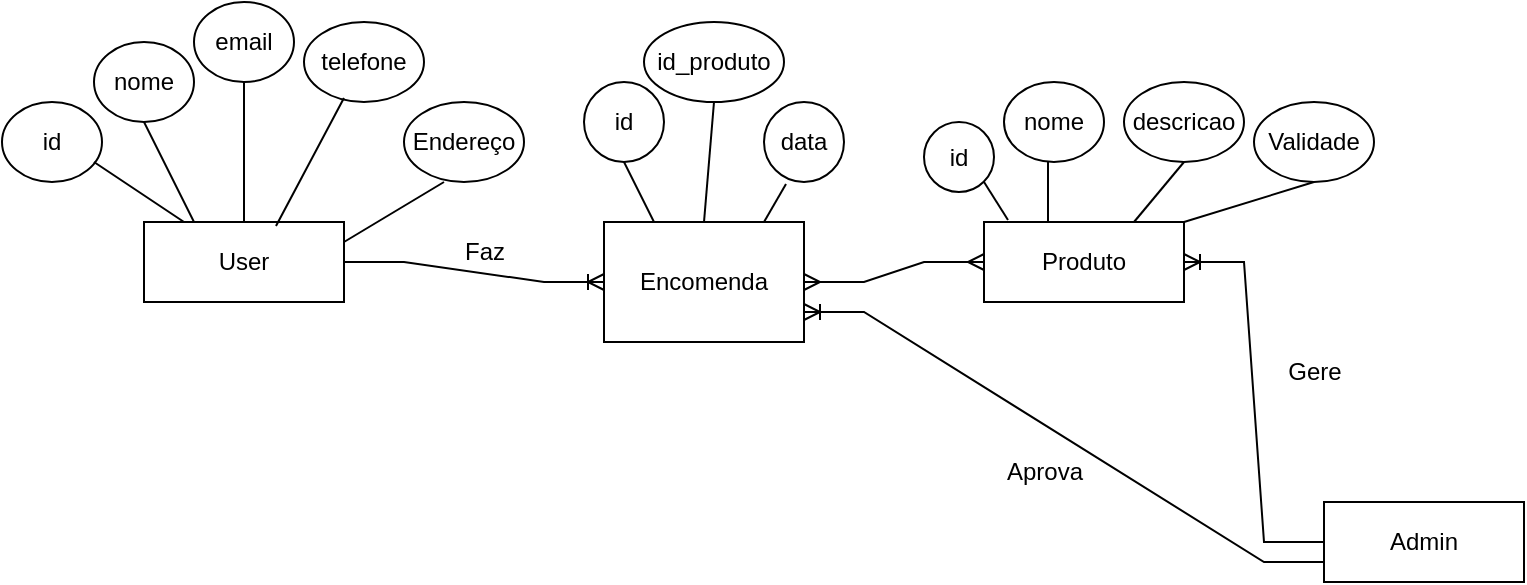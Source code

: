 <mxfile version="21.1.1" type="github">
  <diagram id="MK2uw4Dv01_g_HECxvXX" name="Página-1">
    <mxGraphModel dx="1434" dy="774" grid="1" gridSize="10" guides="1" tooltips="1" connect="1" arrows="1" fold="1" page="1" pageScale="1" pageWidth="827" pageHeight="1169" math="0" shadow="0">
      <root>
        <mxCell id="0" />
        <mxCell id="1" parent="0" />
        <mxCell id="iqzXNoHR8KkyIWJTpUeI-1" value="User" style="whiteSpace=wrap;html=1;align=center;" vertex="1" parent="1">
          <mxGeometry x="106" y="270" width="100" height="40" as="geometry" />
        </mxCell>
        <mxCell id="iqzXNoHR8KkyIWJTpUeI-2" value="&lt;div&gt;Admin&lt;/div&gt;" style="whiteSpace=wrap;html=1;align=center;" vertex="1" parent="1">
          <mxGeometry x="696" y="410" width="100" height="40" as="geometry" />
        </mxCell>
        <mxCell id="iqzXNoHR8KkyIWJTpUeI-3" value="&lt;div&gt;id&lt;/div&gt;" style="ellipse;whiteSpace=wrap;html=1;align=center;" vertex="1" parent="1">
          <mxGeometry x="35" y="210" width="50" height="40" as="geometry" />
        </mxCell>
        <mxCell id="iqzXNoHR8KkyIWJTpUeI-4" value="&lt;div&gt;nome&lt;/div&gt;" style="ellipse;whiteSpace=wrap;html=1;align=center;" vertex="1" parent="1">
          <mxGeometry x="81" y="180" width="50" height="40" as="geometry" />
        </mxCell>
        <mxCell id="iqzXNoHR8KkyIWJTpUeI-5" value="email" style="ellipse;whiteSpace=wrap;html=1;align=center;" vertex="1" parent="1">
          <mxGeometry x="131" y="160" width="50" height="40" as="geometry" />
        </mxCell>
        <mxCell id="iqzXNoHR8KkyIWJTpUeI-6" value="&lt;div&gt;telefone&lt;/div&gt;" style="ellipse;whiteSpace=wrap;html=1;align=center;" vertex="1" parent="1">
          <mxGeometry x="186" y="170" width="60" height="40" as="geometry" />
        </mxCell>
        <mxCell id="iqzXNoHR8KkyIWJTpUeI-7" value="Endereço" style="ellipse;whiteSpace=wrap;html=1;align=center;" vertex="1" parent="1">
          <mxGeometry x="236" y="210" width="60" height="40" as="geometry" />
        </mxCell>
        <mxCell id="iqzXNoHR8KkyIWJTpUeI-8" value="" style="endArrow=none;html=1;rounded=0;entryX=0.5;entryY=1;entryDx=0;entryDy=0;" edge="1" parent="1" target="iqzXNoHR8KkyIWJTpUeI-5">
          <mxGeometry width="50" height="50" relative="1" as="geometry">
            <mxPoint x="156" y="270" as="sourcePoint" />
            <mxPoint x="206" y="210" as="targetPoint" />
          </mxGeometry>
        </mxCell>
        <mxCell id="iqzXNoHR8KkyIWJTpUeI-9" value="" style="endArrow=none;html=1;rounded=0;entryX=0.333;entryY=0.95;entryDx=0;entryDy=0;entryPerimeter=0;exitX=0.66;exitY=0.05;exitDx=0;exitDy=0;exitPerimeter=0;" edge="1" parent="1" source="iqzXNoHR8KkyIWJTpUeI-1" target="iqzXNoHR8KkyIWJTpUeI-6">
          <mxGeometry width="50" height="50" relative="1" as="geometry">
            <mxPoint x="166" y="260" as="sourcePoint" />
            <mxPoint x="216" y="210" as="targetPoint" />
          </mxGeometry>
        </mxCell>
        <mxCell id="iqzXNoHR8KkyIWJTpUeI-10" value="" style="endArrow=none;html=1;rounded=0;exitX=1;exitY=0.25;exitDx=0;exitDy=0;" edge="1" parent="1" source="iqzXNoHR8KkyIWJTpUeI-1">
          <mxGeometry width="50" height="50" relative="1" as="geometry">
            <mxPoint x="206" y="300" as="sourcePoint" />
            <mxPoint x="256" y="250" as="targetPoint" />
          </mxGeometry>
        </mxCell>
        <mxCell id="iqzXNoHR8KkyIWJTpUeI-11" value="" style="endArrow=none;html=1;rounded=0;exitX=0.25;exitY=0;exitDx=0;exitDy=0;" edge="1" parent="1" source="iqzXNoHR8KkyIWJTpUeI-1">
          <mxGeometry width="50" height="50" relative="1" as="geometry">
            <mxPoint x="86" y="270" as="sourcePoint" />
            <mxPoint x="106" y="220" as="targetPoint" />
          </mxGeometry>
        </mxCell>
        <mxCell id="iqzXNoHR8KkyIWJTpUeI-12" value="" style="endArrow=none;html=1;rounded=0;" edge="1" parent="1" source="iqzXNoHR8KkyIWJTpUeI-1">
          <mxGeometry width="50" height="50" relative="1" as="geometry">
            <mxPoint x="31" y="290" as="sourcePoint" />
            <mxPoint x="81" y="240" as="targetPoint" />
          </mxGeometry>
        </mxCell>
        <mxCell id="iqzXNoHR8KkyIWJTpUeI-13" value="Encomenda" style="whiteSpace=wrap;html=1;align=center;" vertex="1" parent="1">
          <mxGeometry x="336" y="270" width="100" height="60" as="geometry" />
        </mxCell>
        <mxCell id="iqzXNoHR8KkyIWJTpUeI-14" value="Produto" style="whiteSpace=wrap;html=1;align=center;" vertex="1" parent="1">
          <mxGeometry x="526" y="270" width="100" height="40" as="geometry" />
        </mxCell>
        <mxCell id="iqzXNoHR8KkyIWJTpUeI-15" value="" style="edgeStyle=entityRelationEdgeStyle;fontSize=12;html=1;endArrow=ERoneToMany;rounded=0;entryX=0;entryY=0.5;entryDx=0;entryDy=0;" edge="1" parent="1" target="iqzXNoHR8KkyIWJTpUeI-13">
          <mxGeometry width="100" height="100" relative="1" as="geometry">
            <mxPoint x="206" y="290" as="sourcePoint" />
            <mxPoint x="306" y="190" as="targetPoint" />
          </mxGeometry>
        </mxCell>
        <mxCell id="iqzXNoHR8KkyIWJTpUeI-16" value="&lt;div&gt;id&lt;/div&gt;" style="ellipse;whiteSpace=wrap;html=1;align=center;" vertex="1" parent="1">
          <mxGeometry x="326" y="200" width="40" height="40" as="geometry" />
        </mxCell>
        <mxCell id="iqzXNoHR8KkyIWJTpUeI-17" value="id_produto" style="ellipse;whiteSpace=wrap;html=1;align=center;" vertex="1" parent="1">
          <mxGeometry x="356" y="170" width="70" height="40" as="geometry" />
        </mxCell>
        <mxCell id="iqzXNoHR8KkyIWJTpUeI-18" value="data" style="ellipse;whiteSpace=wrap;html=1;align=center;" vertex="1" parent="1">
          <mxGeometry x="416" y="210" width="40" height="40" as="geometry" />
        </mxCell>
        <mxCell id="iqzXNoHR8KkyIWJTpUeI-21" value="" style="endArrow=none;html=1;rounded=0;exitX=0.25;exitY=0;exitDx=0;exitDy=0;entryX=0.5;entryY=1;entryDx=0;entryDy=0;" edge="1" parent="1" source="iqzXNoHR8KkyIWJTpUeI-13" target="iqzXNoHR8KkyIWJTpUeI-16">
          <mxGeometry width="50" height="50" relative="1" as="geometry">
            <mxPoint x="306" y="290" as="sourcePoint" />
            <mxPoint x="356" y="240" as="targetPoint" />
          </mxGeometry>
        </mxCell>
        <mxCell id="iqzXNoHR8KkyIWJTpUeI-22" value="" style="endArrow=none;html=1;rounded=0;exitX=0.5;exitY=0;exitDx=0;exitDy=0;entryX=0.5;entryY=1;entryDx=0;entryDy=0;" edge="1" parent="1" source="iqzXNoHR8KkyIWJTpUeI-13" target="iqzXNoHR8KkyIWJTpUeI-17">
          <mxGeometry width="50" height="50" relative="1" as="geometry">
            <mxPoint x="356" y="260" as="sourcePoint" />
            <mxPoint x="406" y="210" as="targetPoint" />
          </mxGeometry>
        </mxCell>
        <mxCell id="iqzXNoHR8KkyIWJTpUeI-23" value="" style="endArrow=none;html=1;rounded=0;entryX=0.275;entryY=1.025;entryDx=0;entryDy=0;entryPerimeter=0;" edge="1" parent="1" target="iqzXNoHR8KkyIWJTpUeI-18">
          <mxGeometry width="50" height="50" relative="1" as="geometry">
            <mxPoint x="416" y="270" as="sourcePoint" />
            <mxPoint x="446" y="240" as="targetPoint" />
          </mxGeometry>
        </mxCell>
        <mxCell id="iqzXNoHR8KkyIWJTpUeI-25" value="" style="edgeStyle=entityRelationEdgeStyle;fontSize=12;html=1;endArrow=ERmany;startArrow=ERmany;rounded=0;exitX=1;exitY=0.5;exitDx=0;exitDy=0;" edge="1" parent="1" source="iqzXNoHR8KkyIWJTpUeI-13">
          <mxGeometry width="100" height="100" relative="1" as="geometry">
            <mxPoint x="426" y="390" as="sourcePoint" />
            <mxPoint x="526" y="290" as="targetPoint" />
          </mxGeometry>
        </mxCell>
        <mxCell id="iqzXNoHR8KkyIWJTpUeI-28" value="" style="edgeStyle=entityRelationEdgeStyle;fontSize=12;html=1;endArrow=ERoneToMany;rounded=0;exitX=0;exitY=0.5;exitDx=0;exitDy=0;entryX=1;entryY=0.5;entryDx=0;entryDy=0;" edge="1" parent="1" source="iqzXNoHR8KkyIWJTpUeI-2" target="iqzXNoHR8KkyIWJTpUeI-14">
          <mxGeometry width="100" height="100" relative="1" as="geometry">
            <mxPoint x="516" y="520" as="sourcePoint" />
            <mxPoint x="616" y="420" as="targetPoint" />
          </mxGeometry>
        </mxCell>
        <mxCell id="iqzXNoHR8KkyIWJTpUeI-29" value="" style="edgeStyle=entityRelationEdgeStyle;fontSize=12;html=1;endArrow=ERoneToMany;rounded=0;exitX=0;exitY=0.75;exitDx=0;exitDy=0;entryX=1;entryY=0.75;entryDx=0;entryDy=0;" edge="1" parent="1" source="iqzXNoHR8KkyIWJTpUeI-2" target="iqzXNoHR8KkyIWJTpUeI-13">
          <mxGeometry width="100" height="100" relative="1" as="geometry">
            <mxPoint x="516" y="520" as="sourcePoint" />
            <mxPoint x="616" y="420" as="targetPoint" />
          </mxGeometry>
        </mxCell>
        <mxCell id="iqzXNoHR8KkyIWJTpUeI-31" value="&lt;div&gt;Faz&lt;/div&gt;" style="text;html=1;align=center;verticalAlign=middle;resizable=0;points=[];autosize=1;strokeColor=none;fillColor=none;" vertex="1" parent="1">
          <mxGeometry x="256" y="270" width="40" height="30" as="geometry" />
        </mxCell>
        <mxCell id="iqzXNoHR8KkyIWJTpUeI-32" value="Gere" style="text;html=1;align=center;verticalAlign=middle;resizable=0;points=[];autosize=1;strokeColor=none;fillColor=none;" vertex="1" parent="1">
          <mxGeometry x="666" y="330" width="50" height="30" as="geometry" />
        </mxCell>
        <mxCell id="iqzXNoHR8KkyIWJTpUeI-33" value="Aprova" style="text;html=1;align=center;verticalAlign=middle;resizable=0;points=[];autosize=1;strokeColor=none;fillColor=none;" vertex="1" parent="1">
          <mxGeometry x="526" y="380" width="60" height="30" as="geometry" />
        </mxCell>
        <mxCell id="iqzXNoHR8KkyIWJTpUeI-34" value="id" style="ellipse;whiteSpace=wrap;html=1;align=center;" vertex="1" parent="1">
          <mxGeometry x="496" y="220" width="35" height="35" as="geometry" />
        </mxCell>
        <mxCell id="iqzXNoHR8KkyIWJTpUeI-35" value="nome" style="ellipse;whiteSpace=wrap;html=1;align=center;" vertex="1" parent="1">
          <mxGeometry x="536" y="200" width="50" height="40" as="geometry" />
        </mxCell>
        <mxCell id="iqzXNoHR8KkyIWJTpUeI-36" value="descricao" style="ellipse;whiteSpace=wrap;html=1;align=center;" vertex="1" parent="1">
          <mxGeometry x="596" y="200" width="60" height="40" as="geometry" />
        </mxCell>
        <mxCell id="iqzXNoHR8KkyIWJTpUeI-37" value="Validade" style="ellipse;whiteSpace=wrap;html=1;align=center;" vertex="1" parent="1">
          <mxGeometry x="661" y="210" width="60" height="40" as="geometry" />
        </mxCell>
        <mxCell id="iqzXNoHR8KkyIWJTpUeI-38" value="" style="endArrow=none;html=1;rounded=0;entryX=0.5;entryY=1;entryDx=0;entryDy=0;" edge="1" parent="1" target="iqzXNoHR8KkyIWJTpUeI-36">
          <mxGeometry width="50" height="50" relative="1" as="geometry">
            <mxPoint x="601" y="270" as="sourcePoint" />
            <mxPoint x="636" y="240" as="targetPoint" />
          </mxGeometry>
        </mxCell>
        <mxCell id="iqzXNoHR8KkyIWJTpUeI-39" value="" style="endArrow=none;html=1;rounded=0;entryX=0.5;entryY=1;entryDx=0;entryDy=0;" edge="1" parent="1" target="iqzXNoHR8KkyIWJTpUeI-37">
          <mxGeometry width="50" height="50" relative="1" as="geometry">
            <mxPoint x="626" y="270" as="sourcePoint" />
            <mxPoint x="676" y="220" as="targetPoint" />
          </mxGeometry>
        </mxCell>
        <mxCell id="iqzXNoHR8KkyIWJTpUeI-40" value="" style="endArrow=none;html=1;rounded=0;exitX=0.32;exitY=0;exitDx=0;exitDy=0;exitPerimeter=0;" edge="1" parent="1" source="iqzXNoHR8KkyIWJTpUeI-14">
          <mxGeometry width="50" height="50" relative="1" as="geometry">
            <mxPoint x="516" y="290" as="sourcePoint" />
            <mxPoint x="558" y="240" as="targetPoint" />
          </mxGeometry>
        </mxCell>
        <mxCell id="iqzXNoHR8KkyIWJTpUeI-41" value="" style="endArrow=none;html=1;rounded=0;exitX=0.12;exitY=-0.025;exitDx=0;exitDy=0;exitPerimeter=0;" edge="1" parent="1" source="iqzXNoHR8KkyIWJTpUeI-14">
          <mxGeometry width="50" height="50" relative="1" as="geometry">
            <mxPoint x="476" y="290" as="sourcePoint" />
            <mxPoint x="526" y="250" as="targetPoint" />
          </mxGeometry>
        </mxCell>
      </root>
    </mxGraphModel>
  </diagram>
</mxfile>
